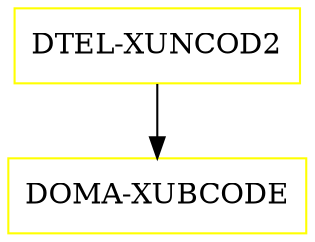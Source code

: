 digraph G {
  "DTEL-XUNCOD2" [shape=box,color=yellow];
  "DOMA-XUBCODE" [shape=box,color=yellow,URL="./DOMA_XUBCODE.html"];
  "DTEL-XUNCOD2" -> "DOMA-XUBCODE";
}
